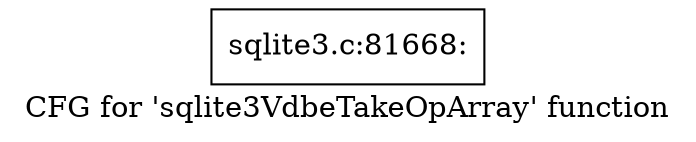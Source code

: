 digraph "CFG for 'sqlite3VdbeTakeOpArray' function" {
	label="CFG for 'sqlite3VdbeTakeOpArray' function";

	Node0x55c0f9d97d70 [shape=record,label="{sqlite3.c:81668:}"];
}
